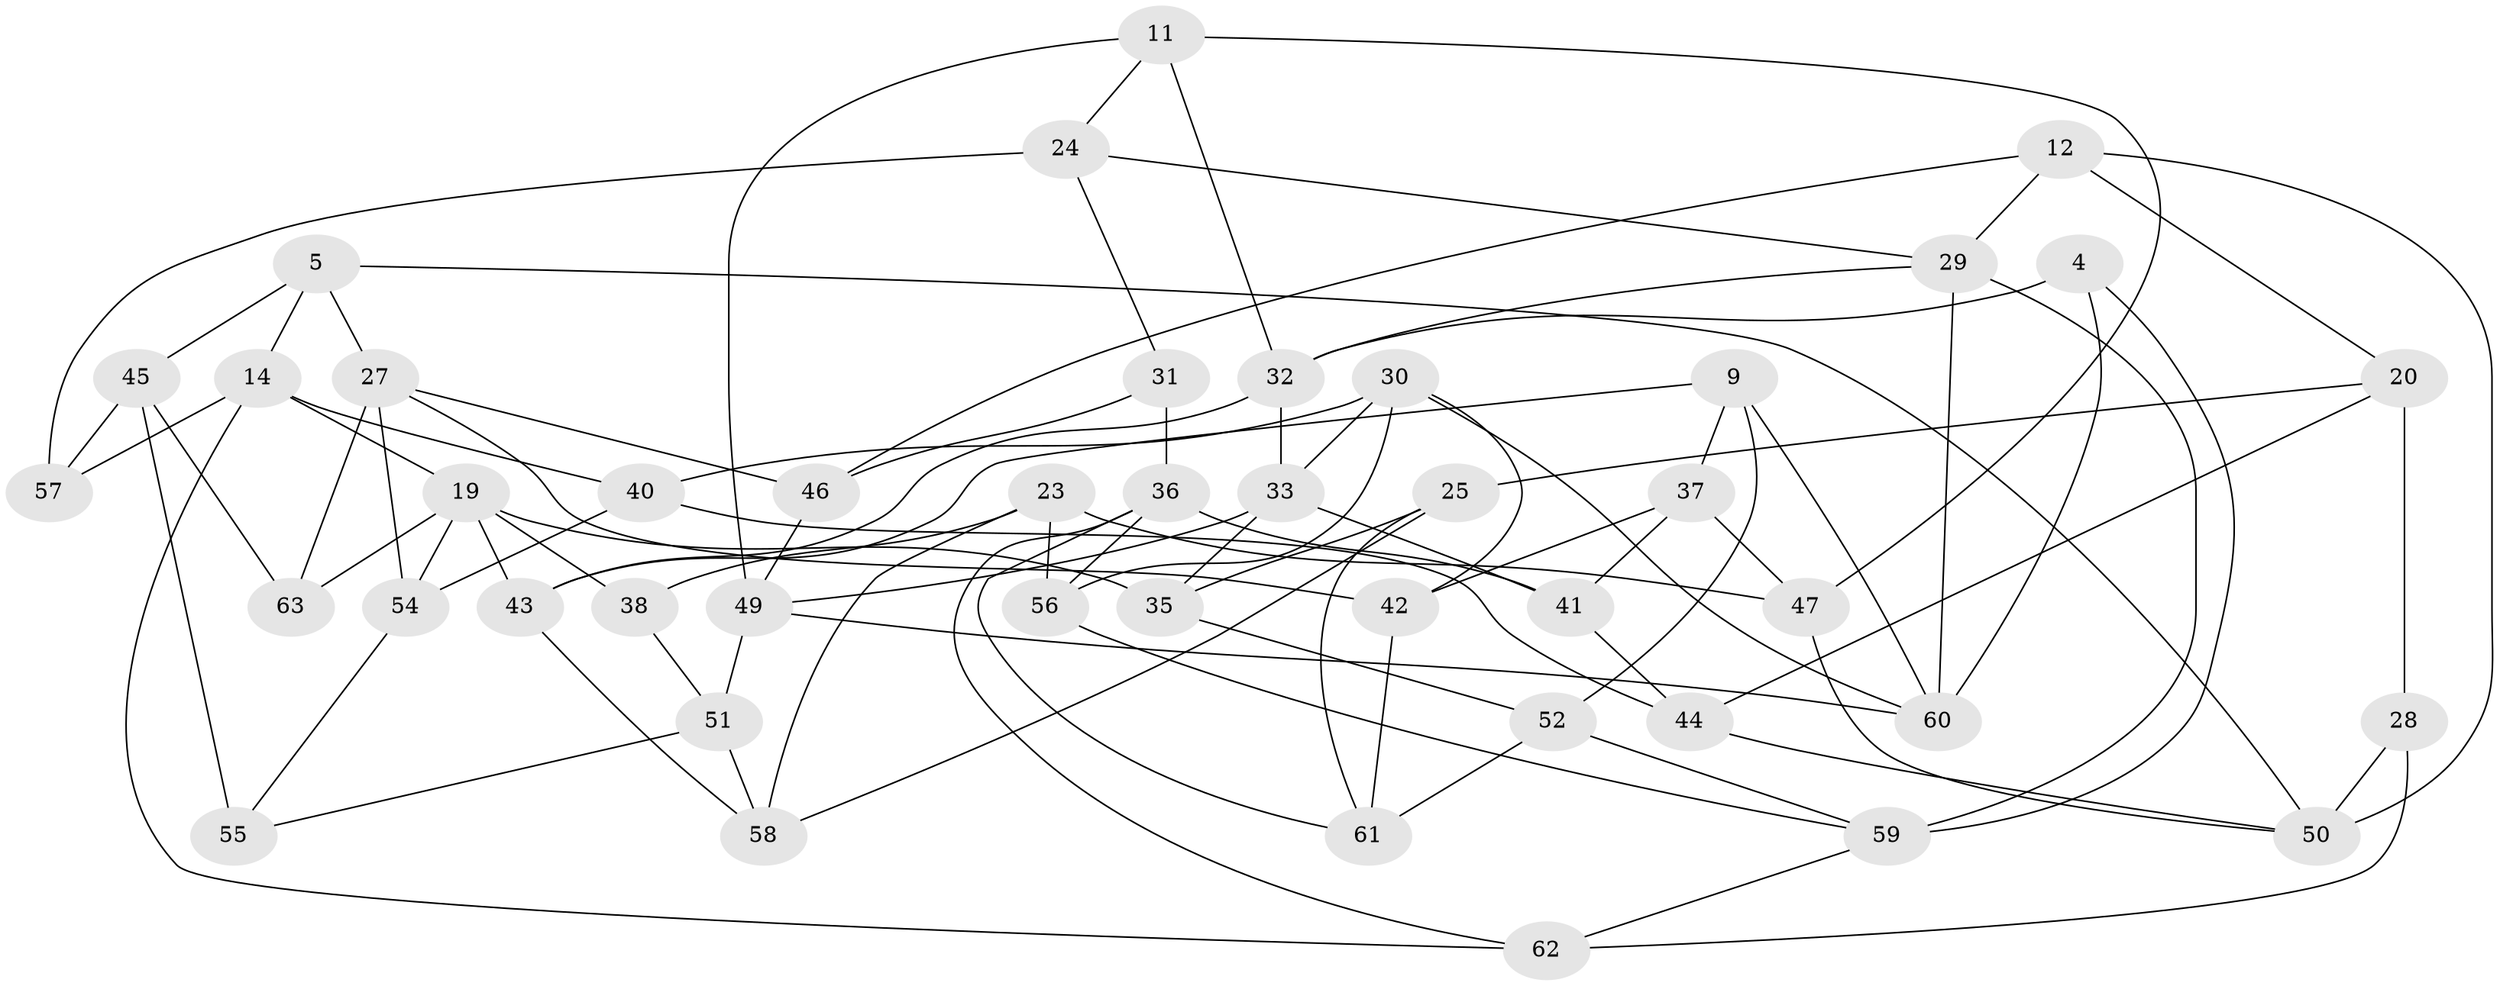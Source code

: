 // original degree distribution, {4: 1.0}
// Generated by graph-tools (version 1.1) at 2025/02/03/04/25 22:02:48]
// undirected, 44 vertices, 91 edges
graph export_dot {
graph [start="1"]
  node [color=gray90,style=filled];
  4;
  5;
  9;
  11;
  12;
  14 [super="+2"];
  19 [super="+8"];
  20;
  23;
  24 [super="+18"];
  25;
  27 [super="+13"];
  28;
  29 [super="+1+6"];
  30 [super="+22"];
  31;
  32 [super="+3"];
  33 [super="+17"];
  35;
  36 [super="+26"];
  37;
  38;
  40;
  41;
  42;
  43;
  44;
  45 [super="+34"];
  46;
  47;
  49 [super="+7+39"];
  50 [super="+10"];
  51 [super="+16"];
  52;
  54;
  55;
  56;
  57 [super="+21"];
  58;
  59 [super="+53"];
  60 [super="+48"];
  61;
  62;
  63;
  4 -- 32 [weight=2];
  4 -- 60;
  4 -- 59;
  5 -- 14;
  5 -- 45;
  5 -- 50;
  5 -- 27;
  9 -- 43;
  9 -- 52;
  9 -- 37;
  9 -- 60;
  11 -- 24;
  11 -- 47;
  11 -- 32;
  11 -- 49;
  12 -- 50;
  12 -- 46;
  12 -- 20;
  12 -- 29;
  14 -- 57 [weight=2];
  14 -- 40;
  14 -- 62;
  14 -- 19;
  19 -- 38;
  19 -- 54;
  19 -- 35;
  19 -- 43;
  19 -- 63;
  20 -- 28;
  20 -- 44;
  20 -- 25;
  23 -- 56;
  23 -- 58;
  23 -- 47;
  23 -- 38;
  24 -- 57 [weight=2];
  24 -- 31;
  24 -- 29 [weight=2];
  25 -- 58;
  25 -- 35;
  25 -- 61;
  27 -- 63 [weight=2];
  27 -- 54;
  27 -- 46;
  27 -- 42;
  28 -- 50 [weight=2];
  28 -- 62;
  29 -- 32;
  29 -- 60 [weight=2];
  29 -- 59 [weight=2];
  30 -- 56;
  30 -- 42;
  30 -- 33 [weight=2];
  30 -- 40;
  30 -- 60;
  31 -- 46;
  31 -- 36 [weight=2];
  32 -- 43;
  32 -- 33;
  33 -- 41;
  33 -- 49 [weight=3];
  33 -- 35;
  35 -- 52;
  36 -- 56;
  36 -- 61;
  36 -- 41;
  36 -- 62;
  37 -- 42;
  37 -- 41;
  37 -- 47;
  38 -- 51 [weight=2];
  40 -- 44;
  40 -- 54;
  41 -- 44;
  42 -- 61;
  43 -- 58;
  44 -- 50;
  45 -- 55 [weight=2];
  45 -- 57 [weight=2];
  45 -- 63;
  46 -- 49;
  47 -- 50;
  49 -- 60;
  49 -- 51 [weight=2];
  51 -- 58;
  51 -- 55;
  52 -- 59;
  52 -- 61;
  54 -- 55;
  56 -- 59;
  59 -- 62;
}
